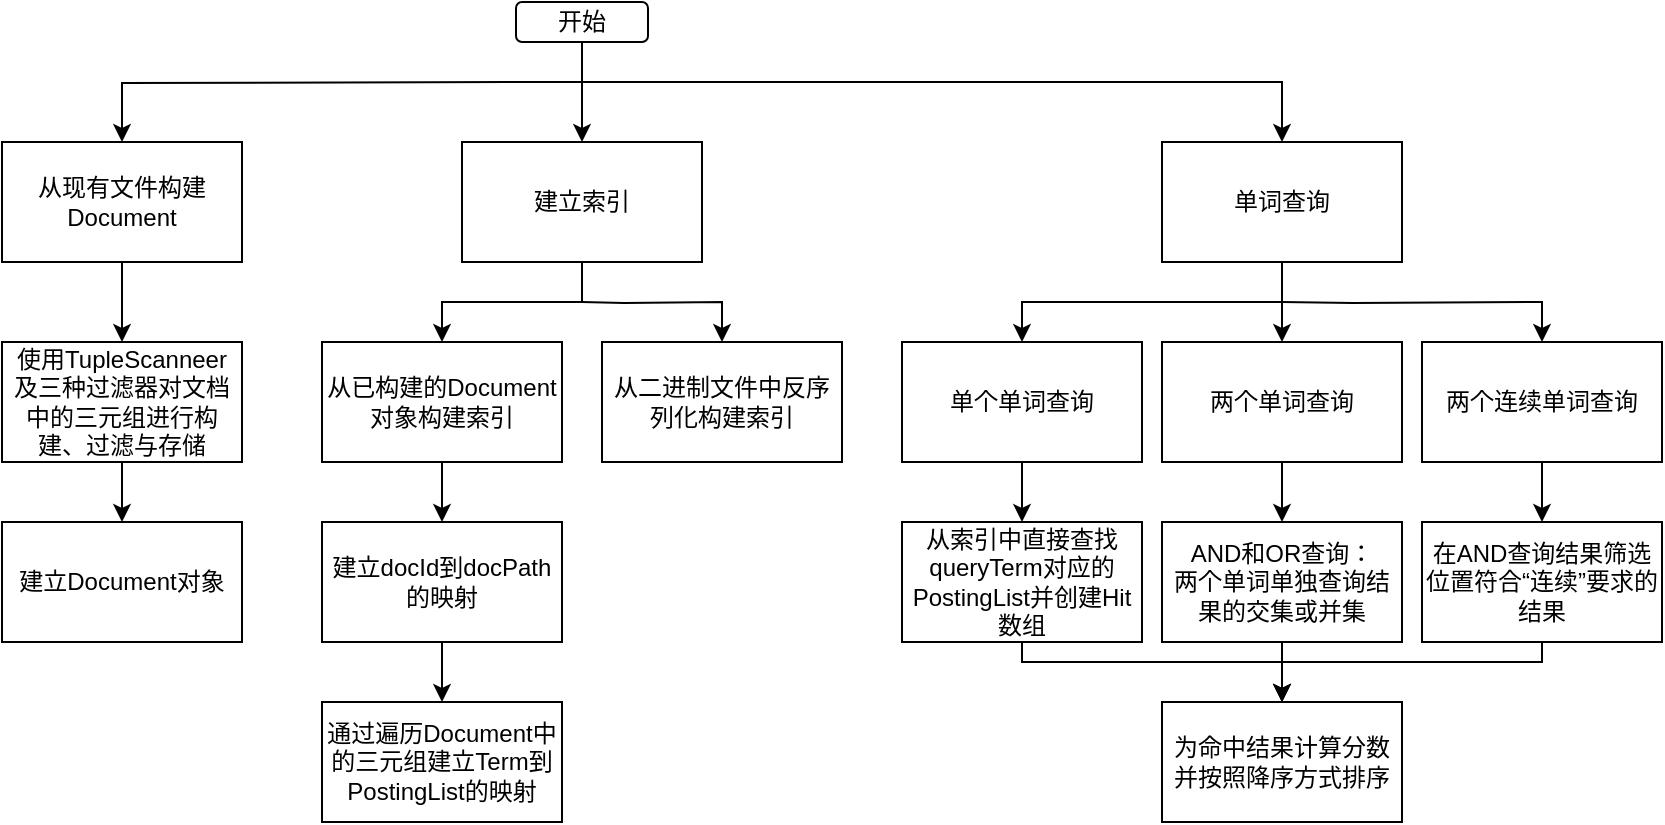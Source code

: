 <mxfile version="17.4.2" type="device"><diagram id="prtHgNgQTEPvFCAcTncT" name="Page-1"><mxGraphModel dx="784" dy="689" grid="1" gridSize="10" guides="1" tooltips="1" connect="1" arrows="1" fold="1" page="1" pageScale="1" pageWidth="827" pageHeight="1169" math="0" shadow="0"><root><mxCell id="0"/><mxCell id="1" parent="0"/><mxCell id="HqapwMrlOQGrRXtcEt6d-6" style="edgeStyle=orthogonalEdgeStyle;rounded=0;orthogonalLoop=1;jettySize=auto;html=1;exitX=0.5;exitY=1;exitDx=0;exitDy=0;" edge="1" parent="1" source="HqapwMrlOQGrRXtcEt6d-1" target="HqapwMrlOQGrRXtcEt6d-3"><mxGeometry relative="1" as="geometry"/></mxCell><mxCell id="HqapwMrlOQGrRXtcEt6d-7" style="edgeStyle=orthogonalEdgeStyle;rounded=0;orthogonalLoop=1;jettySize=auto;html=1;entryX=0.5;entryY=0;entryDx=0;entryDy=0;" edge="1" parent="1" target="HqapwMrlOQGrRXtcEt6d-2"><mxGeometry relative="1" as="geometry"><mxPoint x="380" y="90" as="sourcePoint"/></mxGeometry></mxCell><mxCell id="HqapwMrlOQGrRXtcEt6d-1" value="开始" style="rounded=1;whiteSpace=wrap;html=1;" vertex="1" parent="1"><mxGeometry x="377" y="50" width="66" height="20" as="geometry"/></mxCell><mxCell id="HqapwMrlOQGrRXtcEt6d-10" style="edgeStyle=orthogonalEdgeStyle;rounded=0;orthogonalLoop=1;jettySize=auto;html=1;entryX=0.5;entryY=0;entryDx=0;entryDy=0;" edge="1" parent="1" source="HqapwMrlOQGrRXtcEt6d-2" target="HqapwMrlOQGrRXtcEt6d-9"><mxGeometry relative="1" as="geometry"/></mxCell><mxCell id="HqapwMrlOQGrRXtcEt6d-2" value="从现有文件构建Document" style="rounded=0;whiteSpace=wrap;html=1;" vertex="1" parent="1"><mxGeometry x="120" y="120" width="120" height="60" as="geometry"/></mxCell><mxCell id="HqapwMrlOQGrRXtcEt6d-14" style="edgeStyle=orthogonalEdgeStyle;rounded=0;orthogonalLoop=1;jettySize=auto;html=1;exitX=0.5;exitY=1;exitDx=0;exitDy=0;entryX=0.5;entryY=0;entryDx=0;entryDy=0;" edge="1" parent="1" source="HqapwMrlOQGrRXtcEt6d-3" target="HqapwMrlOQGrRXtcEt6d-13"><mxGeometry relative="1" as="geometry"><Array as="points"><mxPoint x="410" y="200"/><mxPoint x="340" y="200"/></Array></mxGeometry></mxCell><mxCell id="HqapwMrlOQGrRXtcEt6d-3" value="建立索引" style="rounded=0;whiteSpace=wrap;html=1;" vertex="1" parent="1"><mxGeometry x="350" y="120" width="120" height="60" as="geometry"/></mxCell><mxCell id="HqapwMrlOQGrRXtcEt6d-8" style="edgeStyle=orthogonalEdgeStyle;rounded=0;orthogonalLoop=1;jettySize=auto;html=1;exitX=0.5;exitY=0;exitDx=0;exitDy=0;entryX=0.5;entryY=0;entryDx=0;entryDy=0;" edge="1" parent="1" target="HqapwMrlOQGrRXtcEt6d-4"><mxGeometry relative="1" as="geometry"><mxPoint x="380" y="90" as="sourcePoint"/><Array as="points"><mxPoint x="760" y="90"/></Array></mxGeometry></mxCell><mxCell id="HqapwMrlOQGrRXtcEt6d-27" style="edgeStyle=orthogonalEdgeStyle;rounded=0;orthogonalLoop=1;jettySize=auto;html=1;exitX=0.5;exitY=1;exitDx=0;exitDy=0;entryX=0.5;entryY=0;entryDx=0;entryDy=0;" edge="1" parent="1" source="HqapwMrlOQGrRXtcEt6d-4" target="HqapwMrlOQGrRXtcEt6d-26"><mxGeometry relative="1" as="geometry"/></mxCell><mxCell id="HqapwMrlOQGrRXtcEt6d-4" value="单词查询" style="rounded=0;whiteSpace=wrap;html=1;" vertex="1" parent="1"><mxGeometry x="700" y="120" width="120" height="60" as="geometry"/></mxCell><mxCell id="HqapwMrlOQGrRXtcEt6d-15" style="edgeStyle=orthogonalEdgeStyle;rounded=0;orthogonalLoop=1;jettySize=auto;html=1;exitX=0.5;exitY=1;exitDx=0;exitDy=0;" edge="1" parent="1" source="HqapwMrlOQGrRXtcEt6d-9" target="HqapwMrlOQGrRXtcEt6d-12"><mxGeometry relative="1" as="geometry"/></mxCell><mxCell id="HqapwMrlOQGrRXtcEt6d-9" value="使用TupleScanneer&lt;br&gt;及三种过滤器对文档中的三元组进行构建、过滤与存储" style="rounded=0;whiteSpace=wrap;html=1;" vertex="1" parent="1"><mxGeometry x="120" y="220" width="120" height="60" as="geometry"/></mxCell><mxCell id="HqapwMrlOQGrRXtcEt6d-12" value="建立Document对象" style="rounded=0;whiteSpace=wrap;html=1;" vertex="1" parent="1"><mxGeometry x="120" y="310" width="120" height="60" as="geometry"/></mxCell><mxCell id="HqapwMrlOQGrRXtcEt6d-18" style="edgeStyle=orthogonalEdgeStyle;rounded=0;orthogonalLoop=1;jettySize=auto;html=1;exitX=0.5;exitY=1;exitDx=0;exitDy=0;" edge="1" parent="1" source="HqapwMrlOQGrRXtcEt6d-13"><mxGeometry relative="1" as="geometry"><mxPoint x="340" y="310" as="targetPoint"/></mxGeometry></mxCell><mxCell id="HqapwMrlOQGrRXtcEt6d-13" value="从已构建的Document对象构建索引" style="rounded=0;whiteSpace=wrap;html=1;" vertex="1" parent="1"><mxGeometry x="280" y="220" width="120" height="60" as="geometry"/></mxCell><mxCell id="HqapwMrlOQGrRXtcEt6d-17" style="edgeStyle=orthogonalEdgeStyle;rounded=0;orthogonalLoop=1;jettySize=auto;html=1;" edge="1" parent="1" target="HqapwMrlOQGrRXtcEt6d-16"><mxGeometry relative="1" as="geometry"><mxPoint x="410" y="200" as="sourcePoint"/></mxGeometry></mxCell><mxCell id="HqapwMrlOQGrRXtcEt6d-16" value="从二进制文件中反序列化构建索引" style="rounded=0;whiteSpace=wrap;html=1;" vertex="1" parent="1"><mxGeometry x="420" y="220" width="120" height="60" as="geometry"/></mxCell><mxCell id="HqapwMrlOQGrRXtcEt6d-20" style="edgeStyle=orthogonalEdgeStyle;rounded=0;orthogonalLoop=1;jettySize=auto;html=1;exitX=0.5;exitY=1;exitDx=0;exitDy=0;" edge="1" parent="1" source="HqapwMrlOQGrRXtcEt6d-19"><mxGeometry relative="1" as="geometry"><mxPoint x="340" y="400" as="targetPoint"/></mxGeometry></mxCell><mxCell id="HqapwMrlOQGrRXtcEt6d-19" value="建立docId到docPath的映射" style="rounded=0;whiteSpace=wrap;html=1;" vertex="1" parent="1"><mxGeometry x="280" y="310" width="120" height="60" as="geometry"/></mxCell><mxCell id="HqapwMrlOQGrRXtcEt6d-21" value="通过遍历Document中的三元组建立Term到PostingList的映射" style="rounded=0;whiteSpace=wrap;html=1;" vertex="1" parent="1"><mxGeometry x="280" y="400" width="120" height="60" as="geometry"/></mxCell><mxCell id="HqapwMrlOQGrRXtcEt6d-28" style="edgeStyle=orthogonalEdgeStyle;rounded=0;orthogonalLoop=1;jettySize=auto;html=1;" edge="1" parent="1" target="HqapwMrlOQGrRXtcEt6d-23"><mxGeometry relative="1" as="geometry"><mxPoint x="760" y="200" as="sourcePoint"/><Array as="points"><mxPoint x="740" y="200"/><mxPoint x="630" y="200"/></Array></mxGeometry></mxCell><mxCell id="HqapwMrlOQGrRXtcEt6d-42" style="edgeStyle=orthogonalEdgeStyle;rounded=0;orthogonalLoop=1;jettySize=auto;html=1;entryX=0.5;entryY=0;entryDx=0;entryDy=0;" edge="1" parent="1" source="HqapwMrlOQGrRXtcEt6d-23" target="HqapwMrlOQGrRXtcEt6d-40"><mxGeometry relative="1" as="geometry"/></mxCell><mxCell id="HqapwMrlOQGrRXtcEt6d-23" value="单个单词查询" style="rounded=0;whiteSpace=wrap;html=1;" vertex="1" parent="1"><mxGeometry x="570" y="220" width="120" height="60" as="geometry"/></mxCell><mxCell id="HqapwMrlOQGrRXtcEt6d-24" style="edgeStyle=orthogonalEdgeStyle;rounded=0;orthogonalLoop=1;jettySize=auto;html=1;" edge="1" parent="1" target="HqapwMrlOQGrRXtcEt6d-25"><mxGeometry relative="1" as="geometry"><mxPoint x="760" y="200" as="sourcePoint"/></mxGeometry></mxCell><mxCell id="HqapwMrlOQGrRXtcEt6d-43" style="edgeStyle=orthogonalEdgeStyle;rounded=0;orthogonalLoop=1;jettySize=auto;html=1;entryX=0.5;entryY=0;entryDx=0;entryDy=0;" edge="1" parent="1" source="HqapwMrlOQGrRXtcEt6d-25" target="HqapwMrlOQGrRXtcEt6d-41"><mxGeometry relative="1" as="geometry"/></mxCell><mxCell id="HqapwMrlOQGrRXtcEt6d-25" value="两个连续单词查询" style="rounded=0;whiteSpace=wrap;html=1;" vertex="1" parent="1"><mxGeometry x="830" y="220" width="120" height="60" as="geometry"/></mxCell><mxCell id="HqapwMrlOQGrRXtcEt6d-37" style="edgeStyle=orthogonalEdgeStyle;rounded=0;orthogonalLoop=1;jettySize=auto;html=1;entryX=0.5;entryY=0;entryDx=0;entryDy=0;" edge="1" parent="1" source="HqapwMrlOQGrRXtcEt6d-26" target="HqapwMrlOQGrRXtcEt6d-36"><mxGeometry relative="1" as="geometry"/></mxCell><mxCell id="HqapwMrlOQGrRXtcEt6d-26" value="两个单词查询" style="rounded=0;whiteSpace=wrap;html=1;" vertex="1" parent="1"><mxGeometry x="700" y="220" width="120" height="60" as="geometry"/></mxCell><mxCell id="HqapwMrlOQGrRXtcEt6d-47" style="edgeStyle=orthogonalEdgeStyle;rounded=0;orthogonalLoop=1;jettySize=auto;html=1;" edge="1" parent="1" source="HqapwMrlOQGrRXtcEt6d-36"><mxGeometry relative="1" as="geometry"><mxPoint x="760" y="400" as="targetPoint"/></mxGeometry></mxCell><mxCell id="HqapwMrlOQGrRXtcEt6d-36" value="AND和OR查询：&lt;br&gt;两个单词单独查询结果的交集或并集" style="rounded=0;whiteSpace=wrap;html=1;" vertex="1" parent="1"><mxGeometry x="700" y="310" width="120" height="60" as="geometry"/></mxCell><mxCell id="HqapwMrlOQGrRXtcEt6d-45" style="edgeStyle=orthogonalEdgeStyle;rounded=0;orthogonalLoop=1;jettySize=auto;html=1;entryX=0.5;entryY=0;entryDx=0;entryDy=0;" edge="1" parent="1" source="HqapwMrlOQGrRXtcEt6d-40" target="HqapwMrlOQGrRXtcEt6d-44"><mxGeometry relative="1" as="geometry"><mxPoint x="630" y="430" as="targetPoint"/><Array as="points"><mxPoint x="630" y="380"/><mxPoint x="760" y="380"/></Array></mxGeometry></mxCell><mxCell id="HqapwMrlOQGrRXtcEt6d-40" value="从索引中直接查找queryTerm对应的PostingList并创建Hit数组" style="rounded=0;whiteSpace=wrap;html=1;" vertex="1" parent="1"><mxGeometry x="570" y="310" width="120" height="60" as="geometry"/></mxCell><mxCell id="HqapwMrlOQGrRXtcEt6d-49" style="edgeStyle=orthogonalEdgeStyle;rounded=0;orthogonalLoop=1;jettySize=auto;html=1;entryX=0.5;entryY=0;entryDx=0;entryDy=0;" edge="1" parent="1" source="HqapwMrlOQGrRXtcEt6d-41" target="HqapwMrlOQGrRXtcEt6d-44"><mxGeometry relative="1" as="geometry"><Array as="points"><mxPoint x="890" y="380"/><mxPoint x="760" y="380"/></Array></mxGeometry></mxCell><mxCell id="HqapwMrlOQGrRXtcEt6d-41" value="在AND查询结果筛选位置符合“连续”要求的结果" style="rounded=0;whiteSpace=wrap;html=1;" vertex="1" parent="1"><mxGeometry x="830" y="310" width="120" height="60" as="geometry"/></mxCell><mxCell id="HqapwMrlOQGrRXtcEt6d-44" value="为命中结果计算分数并按照降序方式排序" style="rounded=0;whiteSpace=wrap;html=1;" vertex="1" parent="1"><mxGeometry x="700" y="400" width="120" height="60" as="geometry"/></mxCell></root></mxGraphModel></diagram></mxfile>